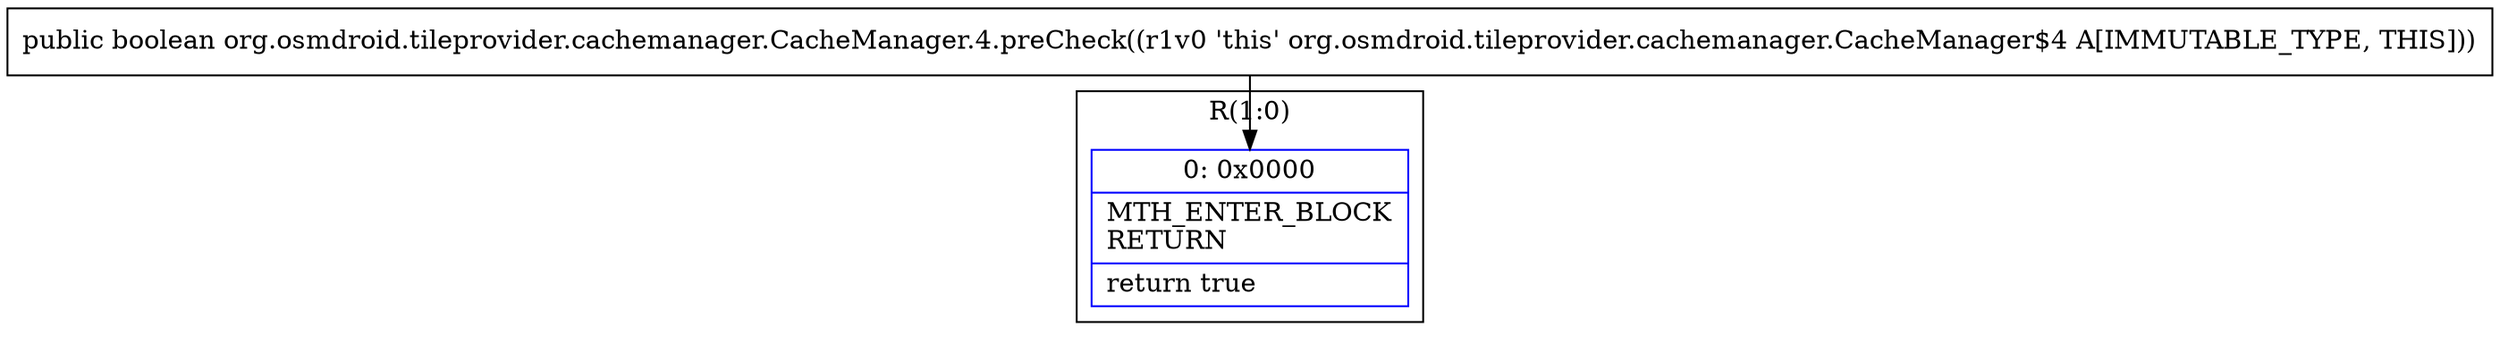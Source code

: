 digraph "CFG fororg.osmdroid.tileprovider.cachemanager.CacheManager.4.preCheck()Z" {
subgraph cluster_Region_1645725210 {
label = "R(1:0)";
node [shape=record,color=blue];
Node_0 [shape=record,label="{0\:\ 0x0000|MTH_ENTER_BLOCK\lRETURN\l|return true\l}"];
}
MethodNode[shape=record,label="{public boolean org.osmdroid.tileprovider.cachemanager.CacheManager.4.preCheck((r1v0 'this' org.osmdroid.tileprovider.cachemanager.CacheManager$4 A[IMMUTABLE_TYPE, THIS])) }"];
MethodNode -> Node_0;
}

